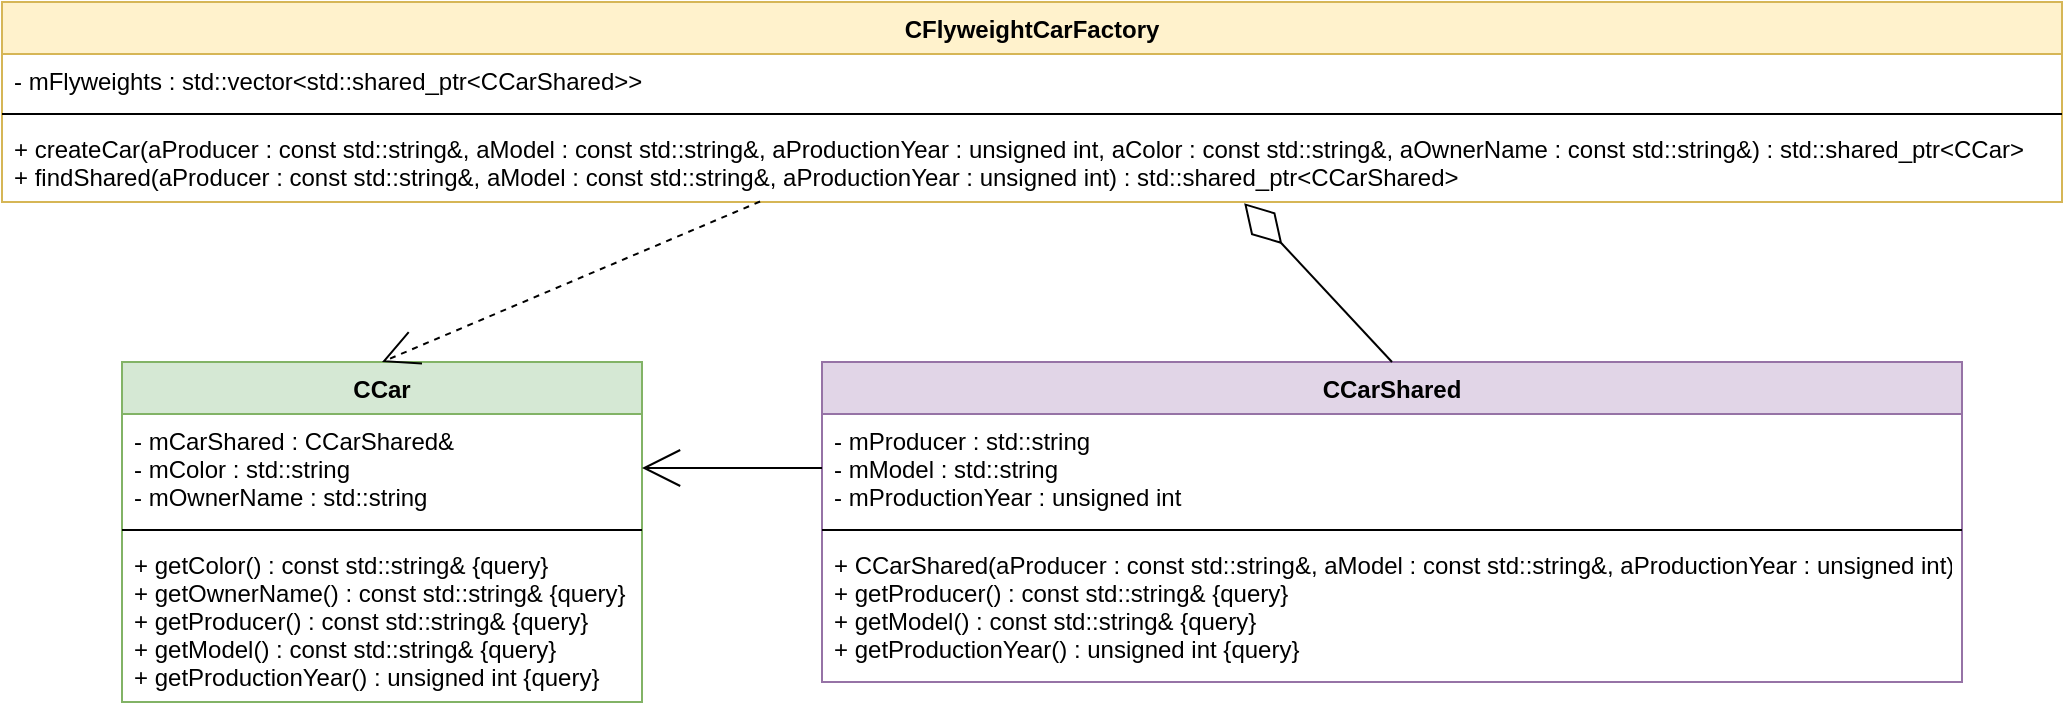 <mxfile version="13.9.9" type="device"><diagram id="jTAuBYEa32nrZe5WG87Y" name="Strona-1"><mxGraphModel dx="2765" dy="1918" grid="1" gridSize="10" guides="1" tooltips="1" connect="1" arrows="1" fold="1" page="1" pageScale="1" pageWidth="827" pageHeight="1169" math="0" shadow="0"><root><mxCell id="0"/><mxCell id="1" parent="0"/><mxCell id="D3RsIQjRZzY-ew5CQABI-1" value="CFlyweightCarFactory" style="swimlane;fontStyle=1;align=center;verticalAlign=top;childLayout=stackLayout;horizontal=1;startSize=26;horizontalStack=0;resizeParent=1;resizeParentMax=0;resizeLast=0;collapsible=1;marginBottom=0;fillColor=#fff2cc;strokeColor=#d6b656;" vertex="1" parent="1"><mxGeometry x="20" y="20" width="1030" height="100" as="geometry"/></mxCell><mxCell id="D3RsIQjRZzY-ew5CQABI-2" value="- mFlyweights : std::vector&lt;std::shared_ptr&lt;CCarShared&gt;&gt;" style="text;strokeColor=none;fillColor=none;align=left;verticalAlign=top;spacingLeft=4;spacingRight=4;overflow=hidden;rotatable=0;points=[[0,0.5],[1,0.5]];portConstraint=eastwest;" vertex="1" parent="D3RsIQjRZzY-ew5CQABI-1"><mxGeometry y="26" width="1030" height="26" as="geometry"/></mxCell><mxCell id="D3RsIQjRZzY-ew5CQABI-3" value="" style="line;strokeWidth=1;fillColor=none;align=left;verticalAlign=middle;spacingTop=-1;spacingLeft=3;spacingRight=3;rotatable=0;labelPosition=right;points=[];portConstraint=eastwest;" vertex="1" parent="D3RsIQjRZzY-ew5CQABI-1"><mxGeometry y="52" width="1030" height="8" as="geometry"/></mxCell><mxCell id="D3RsIQjRZzY-ew5CQABI-4" value="+ createCar(aProducer : const std::string&amp;, aModel : const std::string&amp;, aProductionYear : unsigned int, aColor : const std::string&amp;, aOwnerName : const std::string&amp;) : std::shared_ptr&lt;CCar&gt;&#10;+ findShared(aProducer : const std::string&amp;, aModel : const std::string&amp;, aProductionYear : unsigned int) : std::shared_ptr&lt;CCarShared&gt;&#10;" style="text;strokeColor=none;fillColor=none;align=left;verticalAlign=top;spacingLeft=4;spacingRight=4;overflow=hidden;rotatable=0;points=[[0,0.5],[1,0.5]];portConstraint=eastwest;" vertex="1" parent="D3RsIQjRZzY-ew5CQABI-1"><mxGeometry y="60" width="1030" height="40" as="geometry"/></mxCell><mxCell id="D3RsIQjRZzY-ew5CQABI-5" value="CCarShared" style="swimlane;fontStyle=1;align=center;verticalAlign=top;childLayout=stackLayout;horizontal=1;startSize=26;horizontalStack=0;resizeParent=1;resizeParentMax=0;resizeLast=0;collapsible=1;marginBottom=0;fillColor=#e1d5e7;strokeColor=#9673a6;" vertex="1" parent="1"><mxGeometry x="430" y="200" width="570" height="160" as="geometry"/></mxCell><mxCell id="D3RsIQjRZzY-ew5CQABI-6" value="- mProducer : std::string&#10;- mModel : std::string&#10;- mProductionYear : unsigned int" style="text;strokeColor=none;fillColor=none;align=left;verticalAlign=top;spacingLeft=4;spacingRight=4;overflow=hidden;rotatable=0;points=[[0,0.5],[1,0.5]];portConstraint=eastwest;" vertex="1" parent="D3RsIQjRZzY-ew5CQABI-5"><mxGeometry y="26" width="570" height="54" as="geometry"/></mxCell><mxCell id="D3RsIQjRZzY-ew5CQABI-7" value="" style="line;strokeWidth=1;fillColor=none;align=left;verticalAlign=middle;spacingTop=-1;spacingLeft=3;spacingRight=3;rotatable=0;labelPosition=right;points=[];portConstraint=eastwest;" vertex="1" parent="D3RsIQjRZzY-ew5CQABI-5"><mxGeometry y="80" width="570" height="8" as="geometry"/></mxCell><mxCell id="D3RsIQjRZzY-ew5CQABI-8" value="+ CCarShared(aProducer : const std::string&amp;, aModel : const std::string&amp;, aProductionYear : unsigned int)&#10;+ getProducer() : const std::string&amp; {query}&#10;+ getModel() : const std::string&amp; {query}&#10;+ getProductionYear() : unsigned int {query}" style="text;strokeColor=none;fillColor=none;align=left;verticalAlign=top;spacingLeft=4;spacingRight=4;overflow=hidden;rotatable=0;points=[[0,0.5],[1,0.5]];portConstraint=eastwest;" vertex="1" parent="D3RsIQjRZzY-ew5CQABI-5"><mxGeometry y="88" width="570" height="72" as="geometry"/></mxCell><mxCell id="D3RsIQjRZzY-ew5CQABI-9" value="CCar" style="swimlane;fontStyle=1;align=center;verticalAlign=top;childLayout=stackLayout;horizontal=1;startSize=26;horizontalStack=0;resizeParent=1;resizeParentMax=0;resizeLast=0;collapsible=1;marginBottom=0;fillColor=#d5e8d4;strokeColor=#82b366;" vertex="1" parent="1"><mxGeometry x="80" y="200" width="260" height="170" as="geometry"/></mxCell><mxCell id="D3RsIQjRZzY-ew5CQABI-10" value="- mCarShared : CCarShared&amp; &#10;- mColor : std::string &#10;- mOwnerName : std::string" style="text;strokeColor=none;fillColor=none;align=left;verticalAlign=top;spacingLeft=4;spacingRight=4;overflow=hidden;rotatable=0;points=[[0,0.5],[1,0.5]];portConstraint=eastwest;" vertex="1" parent="D3RsIQjRZzY-ew5CQABI-9"><mxGeometry y="26" width="260" height="54" as="geometry"/></mxCell><mxCell id="D3RsIQjRZzY-ew5CQABI-11" value="" style="line;strokeWidth=1;fillColor=none;align=left;verticalAlign=middle;spacingTop=-1;spacingLeft=3;spacingRight=3;rotatable=0;labelPosition=right;points=[];portConstraint=eastwest;" vertex="1" parent="D3RsIQjRZzY-ew5CQABI-9"><mxGeometry y="80" width="260" height="8" as="geometry"/></mxCell><mxCell id="D3RsIQjRZzY-ew5CQABI-12" value="+ getColor() : const std::string&amp; {query}&#10;+ getOwnerName() : const std::string&amp; {query}&#10;+ getProducer() : const std::string&amp; {query}&#10;+ getModel() : const std::string&amp; {query}&#10;+ getProductionYear() : unsigned int {query}" style="text;strokeColor=none;fillColor=none;align=left;verticalAlign=top;spacingLeft=4;spacingRight=4;overflow=hidden;rotatable=0;points=[[0,0.5],[1,0.5]];portConstraint=eastwest;" vertex="1" parent="D3RsIQjRZzY-ew5CQABI-9"><mxGeometry y="88" width="260" height="82" as="geometry"/></mxCell><mxCell id="D3RsIQjRZzY-ew5CQABI-13" value="" style="endArrow=open;html=1;exitX=0.368;exitY=0.994;exitDx=0;exitDy=0;exitPerimeter=0;entryX=0.5;entryY=0;entryDx=0;entryDy=0;endFill=0;dashed=1;endSize=16;" edge="1" parent="1" source="D3RsIQjRZzY-ew5CQABI-4" target="D3RsIQjRZzY-ew5CQABI-9"><mxGeometry width="50" height="50" relative="1" as="geometry"><mxPoint x="410" y="470" as="sourcePoint"/><mxPoint x="460" y="420" as="targetPoint"/></mxGeometry></mxCell><mxCell id="D3RsIQjRZzY-ew5CQABI-14" value="" style="endArrow=none;html=1;exitX=0.603;exitY=1.015;exitDx=0;exitDy=0;exitPerimeter=0;entryX=0.5;entryY=0;entryDx=0;entryDy=0;endFill=0;endSize=25;startArrow=diamondThin;startFill=0;startSize=25;" edge="1" parent="1" source="D3RsIQjRZzY-ew5CQABI-4" target="D3RsIQjRZzY-ew5CQABI-5"><mxGeometry width="50" height="50" relative="1" as="geometry"><mxPoint x="404.92" y="129" as="sourcePoint"/><mxPoint x="220" y="210" as="targetPoint"/></mxGeometry></mxCell><mxCell id="D3RsIQjRZzY-ew5CQABI-15" value="" style="endArrow=open;html=1;entryX=1;entryY=0.5;entryDx=0;entryDy=0;exitX=0;exitY=0.5;exitDx=0;exitDy=0;endSize=17;endFill=0;" edge="1" parent="1" source="D3RsIQjRZzY-ew5CQABI-6" target="D3RsIQjRZzY-ew5CQABI-10"><mxGeometry width="50" height="50" relative="1" as="geometry"><mxPoint x="340" y="460" as="sourcePoint"/><mxPoint x="390" y="410" as="targetPoint"/></mxGeometry></mxCell></root></mxGraphModel></diagram></mxfile>